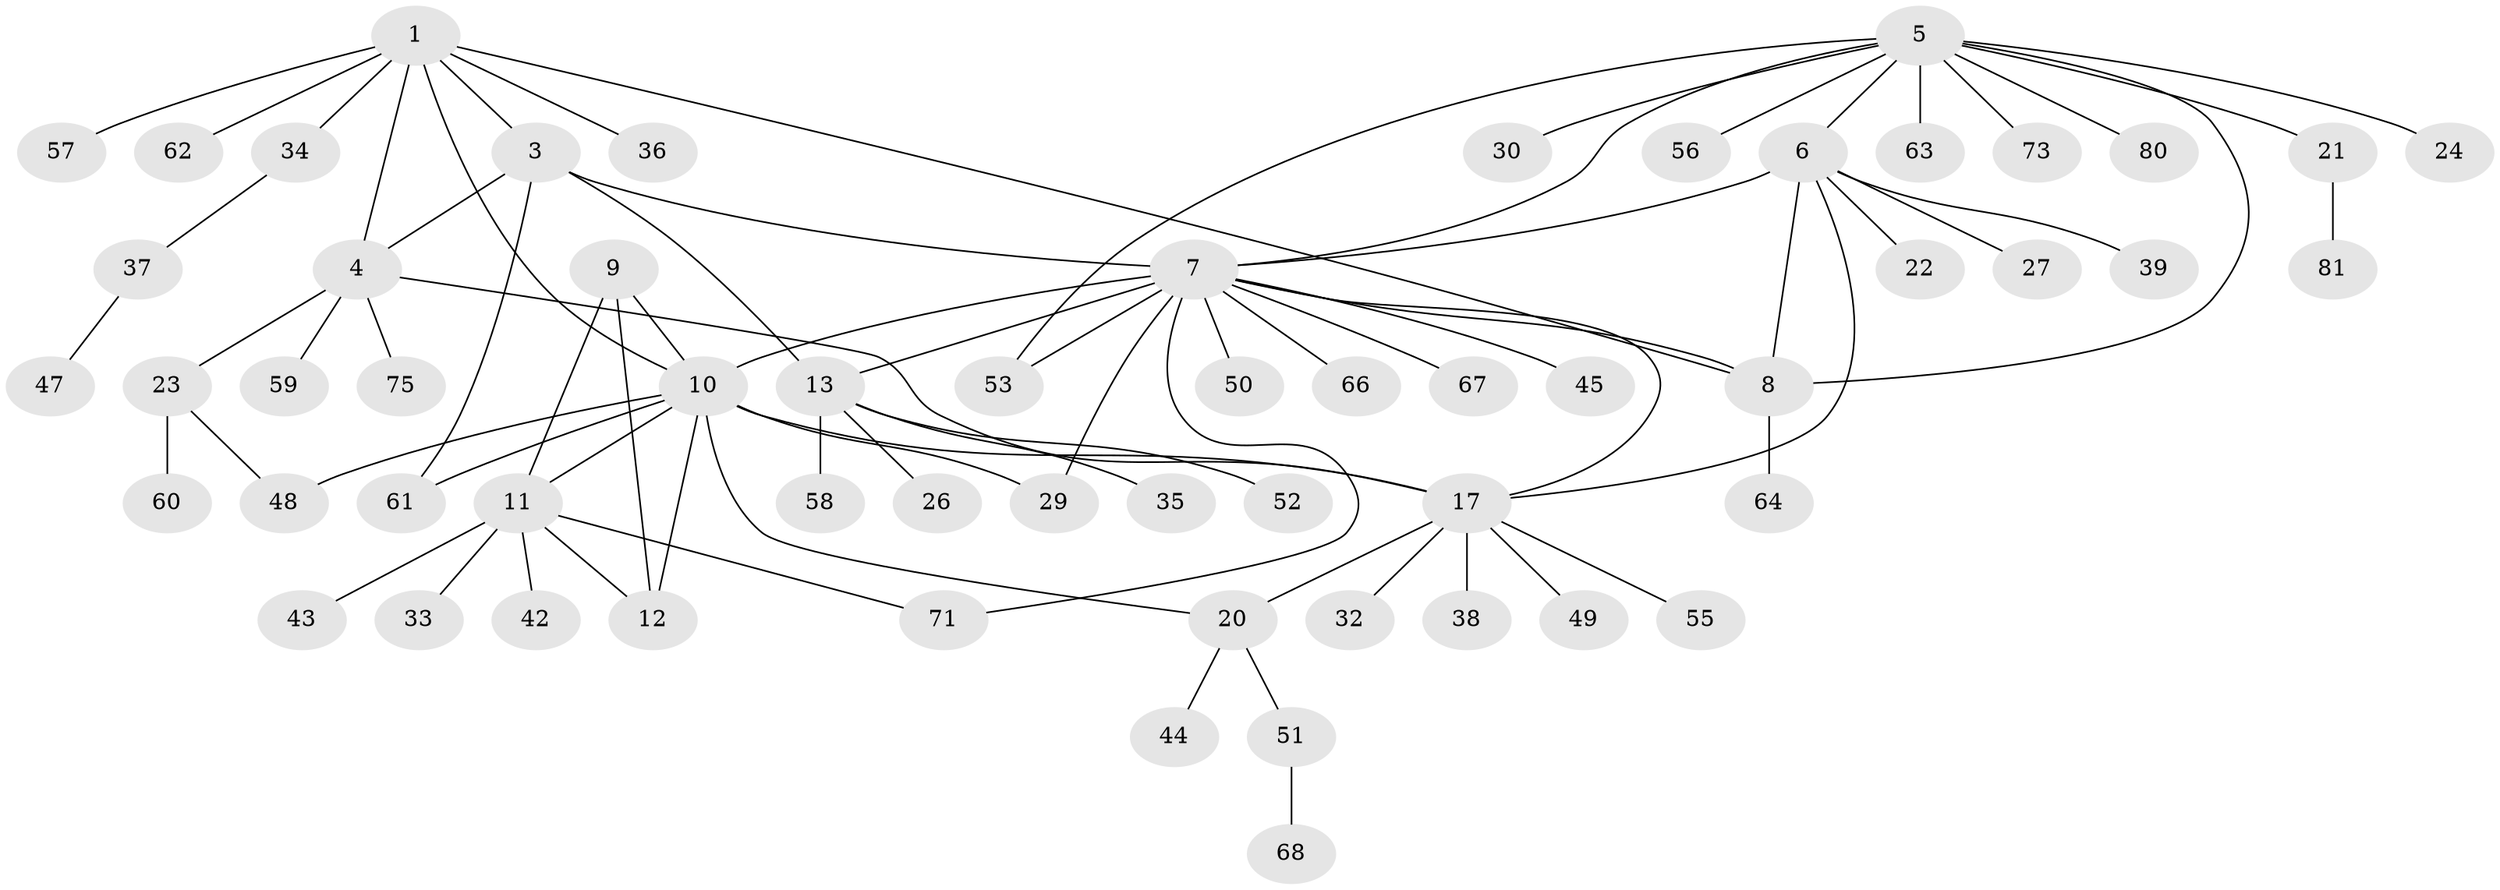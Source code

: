 // Generated by graph-tools (version 1.1) at 2025/24/03/03/25 07:24:11]
// undirected, 59 vertices, 77 edges
graph export_dot {
graph [start="1"]
  node [color=gray90,style=filled];
  1 [super="+2"];
  3 [super="+16"];
  4 [super="+40"];
  5 [super="+28"];
  6 [super="+46"];
  7 [super="+15"];
  8 [super="+65"];
  9;
  10 [super="+18"];
  11 [super="+31"];
  12;
  13 [super="+14"];
  17 [super="+19"];
  20 [super="+54"];
  21 [super="+25"];
  22 [super="+72"];
  23;
  24;
  26;
  27;
  29;
  30;
  32;
  33;
  34 [super="+74"];
  35 [super="+76"];
  36;
  37 [super="+41"];
  38;
  39;
  42;
  43;
  44 [super="+77"];
  45;
  47;
  48 [super="+79"];
  49;
  50;
  51;
  52;
  53;
  55;
  56;
  57;
  58;
  59;
  60 [super="+70"];
  61;
  62;
  63;
  64;
  66 [super="+78"];
  67 [super="+69"];
  68;
  71;
  73;
  75;
  80;
  81;
  1 -- 3 [weight=2];
  1 -- 4 [weight=2];
  1 -- 10;
  1 -- 34;
  1 -- 57;
  1 -- 62;
  1 -- 36;
  1 -- 8;
  3 -- 4;
  3 -- 61;
  3 -- 13 [weight=2];
  3 -- 7;
  4 -- 23;
  4 -- 75;
  4 -- 59;
  4 -- 17;
  5 -- 6;
  5 -- 7;
  5 -- 8;
  5 -- 21;
  5 -- 24;
  5 -- 30;
  5 -- 53;
  5 -- 63;
  5 -- 80;
  5 -- 56;
  5 -- 73;
  6 -- 7;
  6 -- 8;
  6 -- 22;
  6 -- 27;
  6 -- 39;
  6 -- 17;
  7 -- 8;
  7 -- 10 [weight=2];
  7 -- 45;
  7 -- 66;
  7 -- 67;
  7 -- 71;
  7 -- 13 [weight=2];
  7 -- 50;
  7 -- 53;
  7 -- 29;
  7 -- 17;
  8 -- 64;
  9 -- 10;
  9 -- 11;
  9 -- 12;
  10 -- 11;
  10 -- 12;
  10 -- 61;
  10 -- 48;
  10 -- 17 [weight=2];
  10 -- 20;
  10 -- 29;
  11 -- 12;
  11 -- 42;
  11 -- 43;
  11 -- 71;
  11 -- 33;
  13 -- 35;
  13 -- 52;
  13 -- 58;
  13 -- 26;
  17 -- 20 [weight=2];
  17 -- 32;
  17 -- 38;
  17 -- 55;
  17 -- 49;
  20 -- 44;
  20 -- 51;
  21 -- 81;
  23 -- 48;
  23 -- 60;
  34 -- 37;
  37 -- 47;
  51 -- 68;
}
